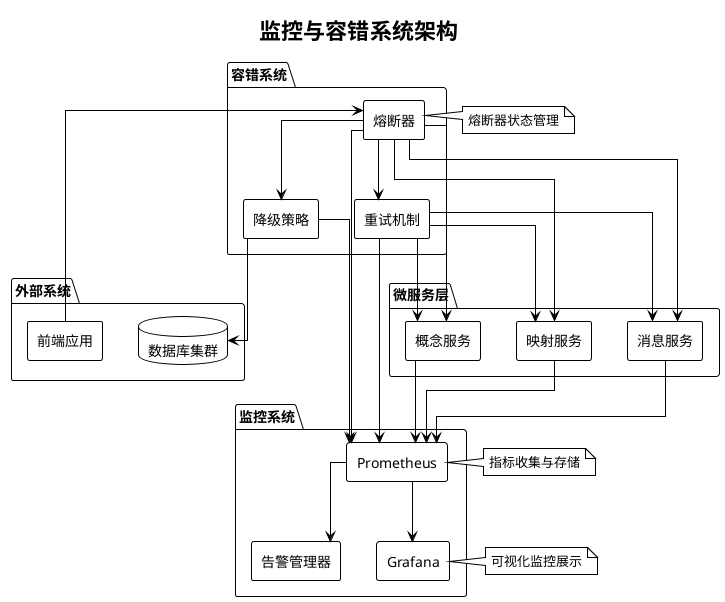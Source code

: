 @startuml monitoring_fault_tolerance
!theme plain
skinparam backgroundColor #FFFFFF
skinparam componentStyle rectangle
skinparam linetype ortho

title 监控与容错系统架构

package "微服务层" {
    component [消息服务] as msg_service
    component [概念服务] as concept_service
    component [映射服务] as mapping_service
}

package "监控系统" {
    component [Prometheus] as prometheus
    component [Grafana] as grafana
    component [告警管理器] as alert_manager
}

package "容错系统" {
    component [熔断器] as circuit_breaker
    component [重试机制] as retry_mechanism
    component [降级策略] as fallback_strategy
}

package "外部系统" {
    component [前端应用] as frontend
    database "数据库集群" as database_cluster
}

' 监控数据流
msg_service --> prometheus
concept_service --> prometheus
mapping_service --> prometheus

prometheus --> grafana
prometheus --> alert_manager

' 容错机制
frontend --> circuit_breaker
circuit_breaker --> msg_service
circuit_breaker --> concept_service
circuit_breaker --> mapping_service

circuit_breaker --> retry_mechanism
retry_mechanism --> msg_service
retry_mechanism --> concept_service
retry_mechanism --> mapping_service

circuit_breaker --> fallback_strategy
fallback_strategy --> database_cluster

' 监控反馈
circuit_breaker --> prometheus
retry_mechanism --> prometheus
fallback_strategy --> prometheus

note right of prometheus : 指标收集与存储
note right of grafana : 可视化监控展示
note right of circuit_breaker : 熔断器状态管理

@enduml
